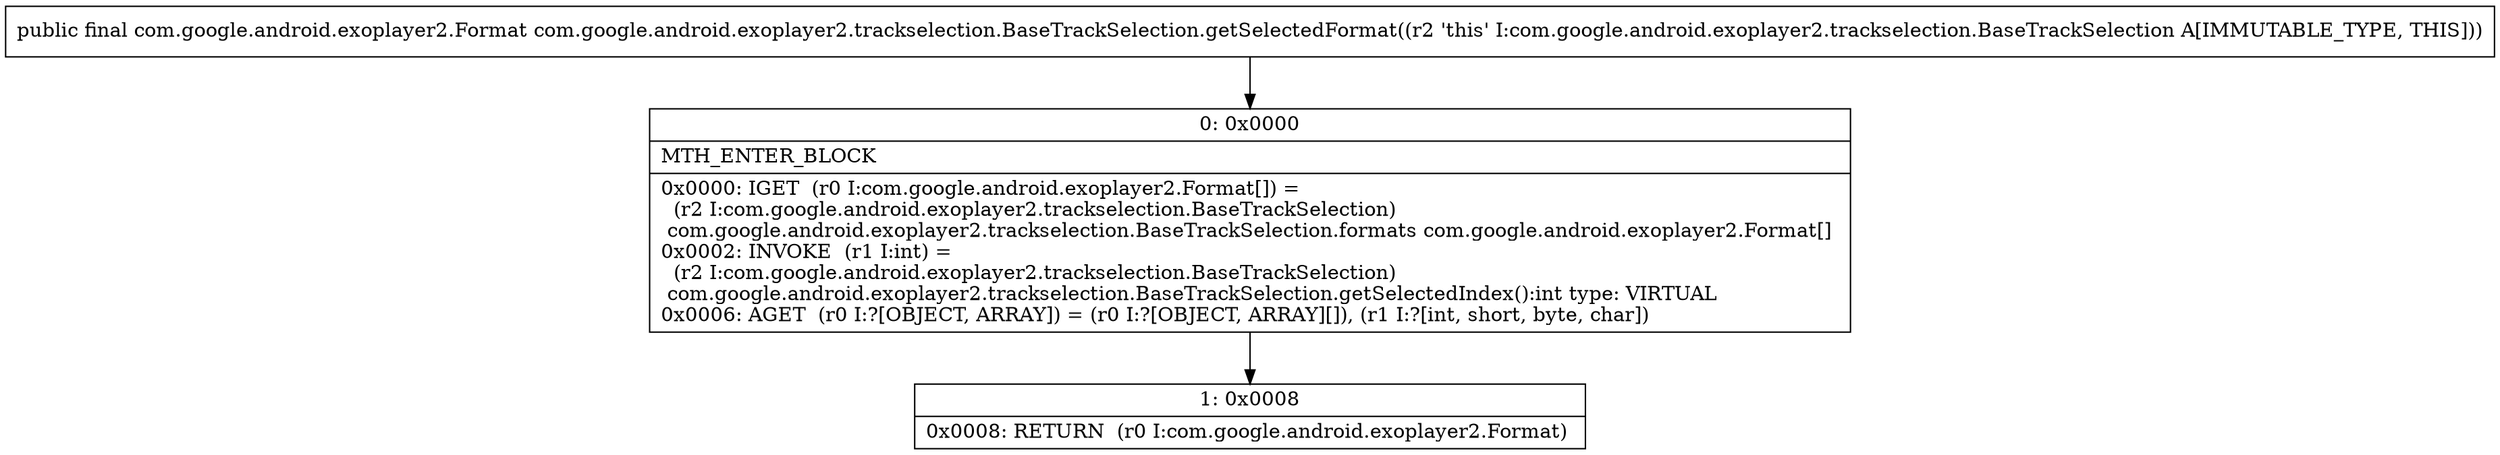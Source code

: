 digraph "CFG forcom.google.android.exoplayer2.trackselection.BaseTrackSelection.getSelectedFormat()Lcom\/google\/android\/exoplayer2\/Format;" {
Node_0 [shape=record,label="{0\:\ 0x0000|MTH_ENTER_BLOCK\l|0x0000: IGET  (r0 I:com.google.android.exoplayer2.Format[]) = \l  (r2 I:com.google.android.exoplayer2.trackselection.BaseTrackSelection)\l com.google.android.exoplayer2.trackselection.BaseTrackSelection.formats com.google.android.exoplayer2.Format[] \l0x0002: INVOKE  (r1 I:int) = \l  (r2 I:com.google.android.exoplayer2.trackselection.BaseTrackSelection)\l com.google.android.exoplayer2.trackselection.BaseTrackSelection.getSelectedIndex():int type: VIRTUAL \l0x0006: AGET  (r0 I:?[OBJECT, ARRAY]) = (r0 I:?[OBJECT, ARRAY][]), (r1 I:?[int, short, byte, char]) \l}"];
Node_1 [shape=record,label="{1\:\ 0x0008|0x0008: RETURN  (r0 I:com.google.android.exoplayer2.Format) \l}"];
MethodNode[shape=record,label="{public final com.google.android.exoplayer2.Format com.google.android.exoplayer2.trackselection.BaseTrackSelection.getSelectedFormat((r2 'this' I:com.google.android.exoplayer2.trackselection.BaseTrackSelection A[IMMUTABLE_TYPE, THIS])) }"];
MethodNode -> Node_0;
Node_0 -> Node_1;
}

